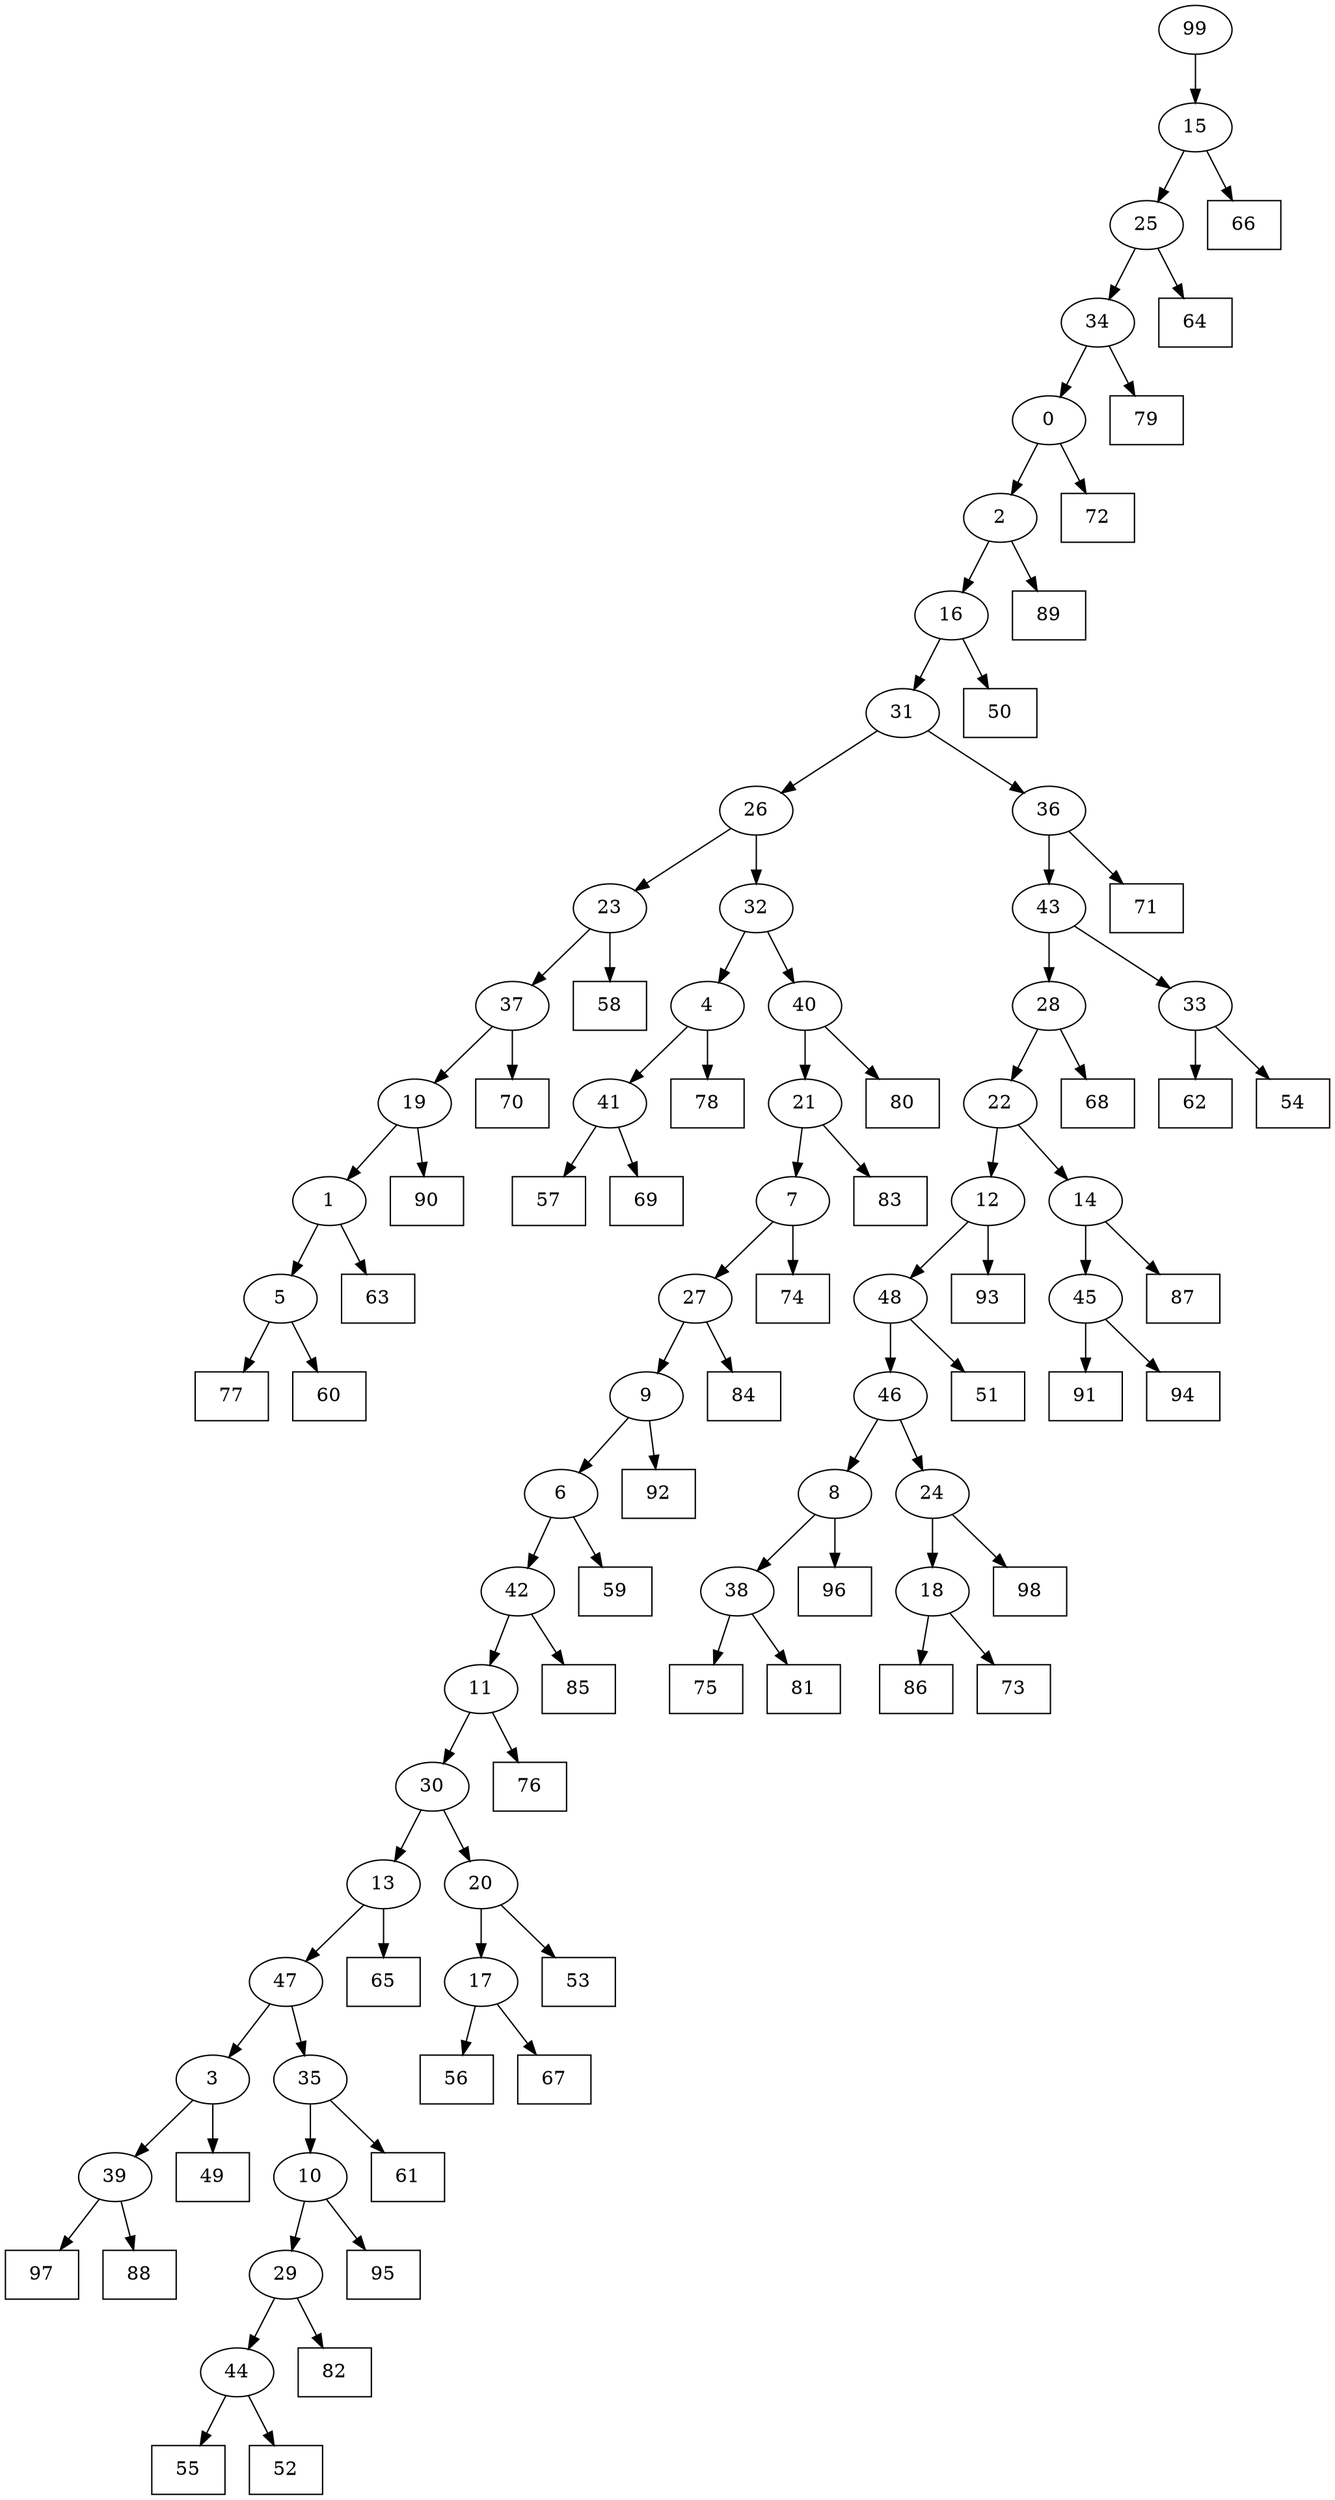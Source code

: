 digraph G {
0[label="0"];
1[label="1"];
2[label="2"];
3[label="3"];
4[label="4"];
5[label="5"];
6[label="6"];
7[label="7"];
8[label="8"];
9[label="9"];
10[label="10"];
11[label="11"];
12[label="12"];
13[label="13"];
14[label="14"];
15[label="15"];
16[label="16"];
17[label="17"];
18[label="18"];
19[label="19"];
20[label="20"];
21[label="21"];
22[label="22"];
23[label="23"];
24[label="24"];
25[label="25"];
26[label="26"];
27[label="27"];
28[label="28"];
29[label="29"];
30[label="30"];
31[label="31"];
32[label="32"];
33[label="33"];
34[label="34"];
35[label="35"];
36[label="36"];
37[label="37"];
38[label="38"];
39[label="39"];
40[label="40"];
41[label="41"];
42[label="42"];
43[label="43"];
44[label="44"];
45[label="45"];
46[label="46"];
47[label="47"];
48[label="48"];
49[shape=box,label="77"];
50[shape=box,label="74"];
51[shape=box,label="78"];
52[shape=box,label="56"];
53[shape=box,label="86"];
54[shape=box,label="58"];
55[shape=box,label="87"];
56[shape=box,label="82"];
57[shape=box,label="71"];
58[shape=box,label="55"];
59[shape=box,label="79"];
60[shape=box,label="59"];
61[shape=box,label="57"];
62[shape=box,label="53"];
63[shape=box,label="72"];
64[shape=box,label="89"];
65[shape=box,label="60"];
66[shape=box,label="98"];
67[shape=box,label="63"];
68[shape=box,label="49"];
69[shape=box,label="73"];
70[shape=box,label="70"];
71[shape=box,label="62"];
72[shape=box,label="91"];
73[shape=box,label="90"];
74[shape=box,label="61"];
75[shape=box,label="52"];
76[shape=box,label="84"];
77[shape=box,label="97"];
78[shape=box,label="68"];
79[shape=box,label="76"];
80[shape=box,label="66"];
81[shape=box,label="75"];
82[shape=box,label="95"];
83[shape=box,label="96"];
84[shape=box,label="93"];
85[shape=box,label="65"];
86[shape=box,label="92"];
87[shape=box,label="69"];
88[shape=box,label="67"];
89[shape=box,label="85"];
90[shape=box,label="80"];
91[shape=box,label="64"];
92[shape=box,label="81"];
93[shape=box,label="51"];
94[shape=box,label="94"];
95[shape=box,label="54"];
96[shape=box,label="83"];
97[shape=box,label="50"];
98[shape=box,label="88"];
99[label="99"];
27->76 ;
40->90 ;
18->53 ;
44->58 ;
38->92 ;
37->70 ;
12->84 ;
8->83 ;
45->72 ;
29->44 ;
23->54 ;
32->40 ;
3->68 ;
36->43 ;
44->75 ;
10->29 ;
29->56 ;
33->71 ;
5->65 ;
47->3 ;
48->46 ;
46->8 ;
26->23 ;
23->37 ;
0->2 ;
2->64 ;
25->34 ;
34->59 ;
17->52 ;
14->45 ;
11->30 ;
45->94 ;
13->47 ;
20->62 ;
6->60 ;
15->80 ;
11->79 ;
20->17 ;
34->0 ;
7->27 ;
4->51 ;
43->28 ;
28->22 ;
17->88 ;
15->25 ;
25->91 ;
42->11 ;
30->20 ;
8->38 ;
38->81 ;
47->35 ;
35->10 ;
48->93 ;
22->12 ;
12->48 ;
24->66 ;
16->31 ;
21->7 ;
39->77 ;
27->9 ;
9->86 ;
2->16 ;
22->14 ;
14->55 ;
10->82 ;
3->39 ;
39->98 ;
18->69 ;
24->18 ;
46->24 ;
4->41 ;
41->87 ;
40->21 ;
21->96 ;
28->78 ;
99->15 ;
6->42 ;
42->89 ;
9->6 ;
31->36 ;
36->57 ;
43->33 ;
33->95 ;
16->97 ;
30->13 ;
13->85 ;
32->4 ;
7->50 ;
31->26 ;
26->32 ;
0->63 ;
37->19 ;
19->73 ;
41->61 ;
19->1 ;
1->67 ;
35->74 ;
1->5 ;
5->49 ;
}
